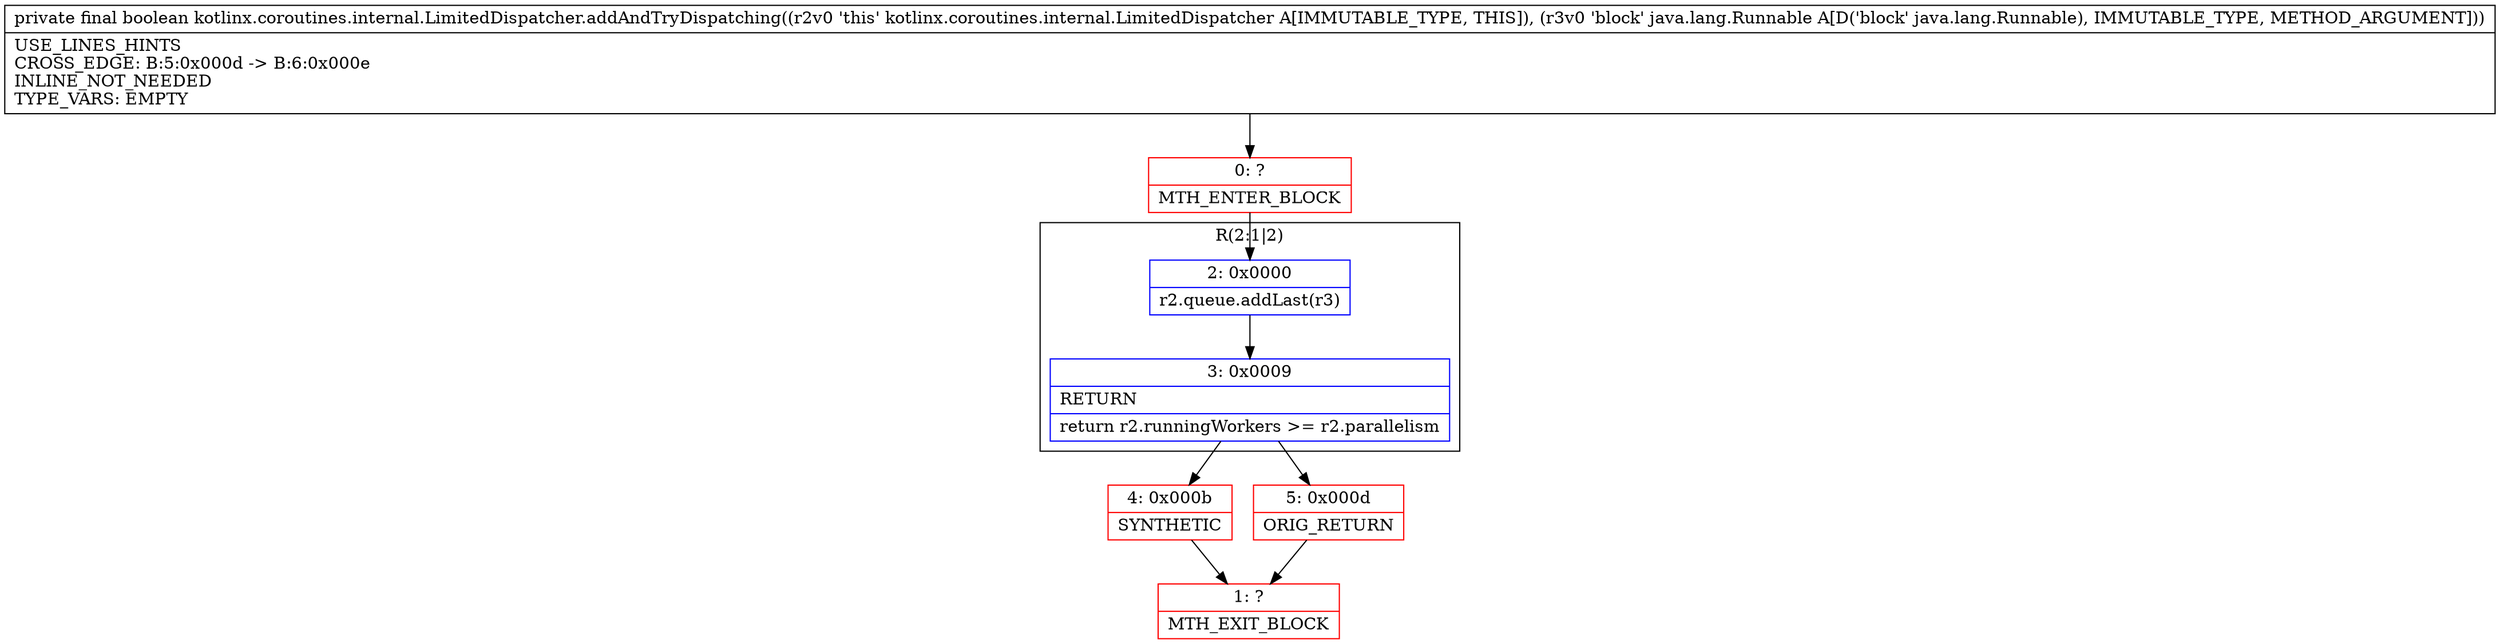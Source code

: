 digraph "CFG forkotlinx.coroutines.internal.LimitedDispatcher.addAndTryDispatching(Ljava\/lang\/Runnable;)Z" {
subgraph cluster_Region_1292036395 {
label = "R(2:1|2)";
node [shape=record,color=blue];
Node_2 [shape=record,label="{2\:\ 0x0000|r2.queue.addLast(r3)\l}"];
Node_3 [shape=record,label="{3\:\ 0x0009|RETURN\l|return r2.runningWorkers \>= r2.parallelism\l}"];
}
Node_0 [shape=record,color=red,label="{0\:\ ?|MTH_ENTER_BLOCK\l}"];
Node_4 [shape=record,color=red,label="{4\:\ 0x000b|SYNTHETIC\l}"];
Node_1 [shape=record,color=red,label="{1\:\ ?|MTH_EXIT_BLOCK\l}"];
Node_5 [shape=record,color=red,label="{5\:\ 0x000d|ORIG_RETURN\l}"];
MethodNode[shape=record,label="{private final boolean kotlinx.coroutines.internal.LimitedDispatcher.addAndTryDispatching((r2v0 'this' kotlinx.coroutines.internal.LimitedDispatcher A[IMMUTABLE_TYPE, THIS]), (r3v0 'block' java.lang.Runnable A[D('block' java.lang.Runnable), IMMUTABLE_TYPE, METHOD_ARGUMENT]))  | USE_LINES_HINTS\lCROSS_EDGE: B:5:0x000d \-\> B:6:0x000e\lINLINE_NOT_NEEDED\lTYPE_VARS: EMPTY\l}"];
MethodNode -> Node_0;Node_2 -> Node_3;
Node_3 -> Node_4;
Node_3 -> Node_5;
Node_0 -> Node_2;
Node_4 -> Node_1;
Node_5 -> Node_1;
}

